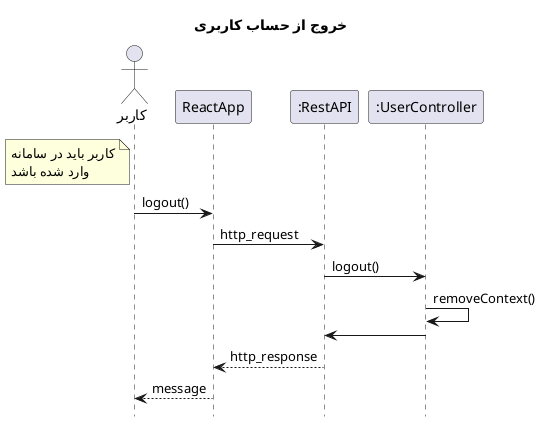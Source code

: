 @startuml logout
hide footbox
title "خروج از حساب کاربری"
actor       "کاربر" as user
participant ReactApp
participant ":RestAPI" as RestAPI
participant ":UserController" as UserController
note left of user
    کاربر باید در سامانه
    وارد شده باشد
end note

user -> ReactApp: logout()
ReactApp -> RestAPI : http_request
RestAPI -> UserController: logout()
UserController -> UserController: removeContext()
UserController -> RestAPI
RestAPI --> ReactApp: http_response
ReactApp --> user: message
@enduml